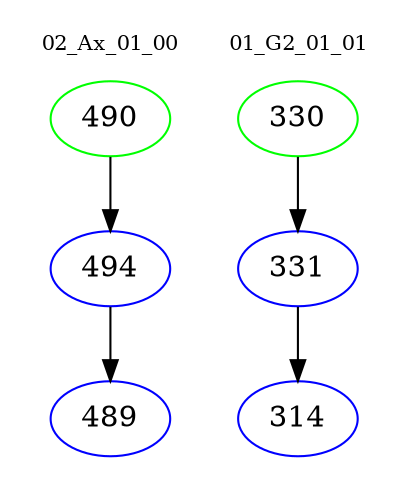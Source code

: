 digraph{
subgraph cluster_0 {
color = white
label = "02_Ax_01_00";
fontsize=10;
T0_490 [label="490", color="green"]
T0_490 -> T0_494 [color="black"]
T0_494 [label="494", color="blue"]
T0_494 -> T0_489 [color="black"]
T0_489 [label="489", color="blue"]
}
subgraph cluster_1 {
color = white
label = "01_G2_01_01";
fontsize=10;
T1_330 [label="330", color="green"]
T1_330 -> T1_331 [color="black"]
T1_331 [label="331", color="blue"]
T1_331 -> T1_314 [color="black"]
T1_314 [label="314", color="blue"]
}
}
